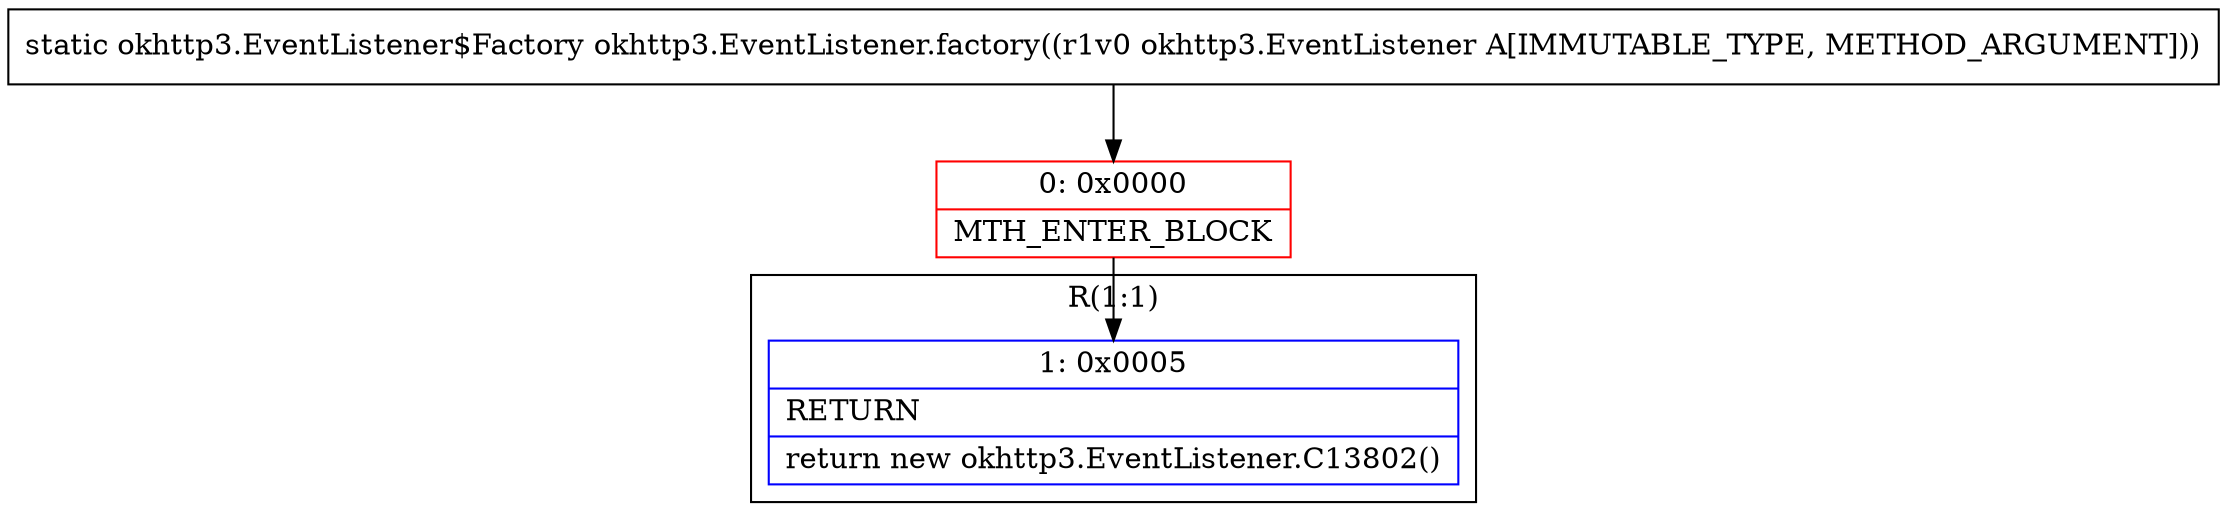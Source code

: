 digraph "CFG forokhttp3.EventListener.factory(Lokhttp3\/EventListener;)Lokhttp3\/EventListener$Factory;" {
subgraph cluster_Region_242806037 {
label = "R(1:1)";
node [shape=record,color=blue];
Node_1 [shape=record,label="{1\:\ 0x0005|RETURN\l|return new okhttp3.EventListener.C13802()\l}"];
}
Node_0 [shape=record,color=red,label="{0\:\ 0x0000|MTH_ENTER_BLOCK\l}"];
MethodNode[shape=record,label="{static okhttp3.EventListener$Factory okhttp3.EventListener.factory((r1v0 okhttp3.EventListener A[IMMUTABLE_TYPE, METHOD_ARGUMENT])) }"];
MethodNode -> Node_0;
Node_0 -> Node_1;
}


